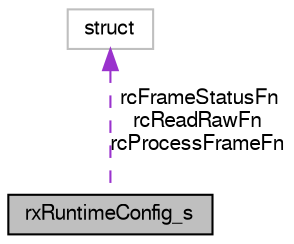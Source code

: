 digraph "rxRuntimeConfig_s"
{
  edge [fontname="FreeSans",fontsize="10",labelfontname="FreeSans",labelfontsize="10"];
  node [fontname="FreeSans",fontsize="10",shape=record];
  Node1 [label="rxRuntimeConfig_s",height=0.2,width=0.4,color="black", fillcolor="grey75", style="filled", fontcolor="black"];
  Node2 -> Node1 [dir="back",color="darkorchid3",fontsize="10",style="dashed",label=" rcFrameStatusFn\nrcReadRawFn\nrcProcessFrameFn" ,fontname="FreeSans"];
  Node2 [label="struct",height=0.2,width=0.4,color="grey75", fillcolor="white", style="filled"];
}
